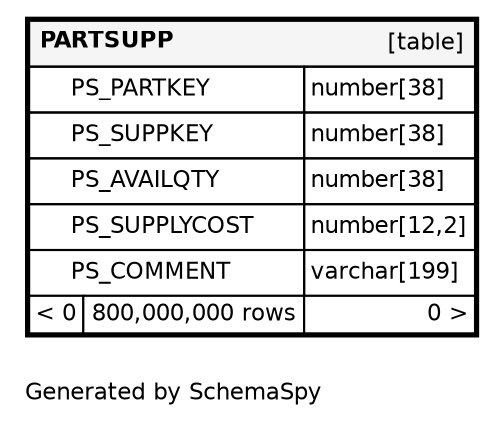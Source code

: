 digraph "oneDegreeRelationshipsDiagram" {
  graph [    rankdir="RL"    bgcolor="#ffffff"    label="\nGenerated by SchemaSpy"    labeljust="l"    nodesep="0.18"    ranksep="0.46"    fontname="Helvetica"    fontsize="11"    ration="compress"  ];  node [    fontname="Helvetica"    fontsize="11"    shape="plaintext"  ];  edge [    arrowsize="0.8"  ];
  "PARTSUPP" [
   label=<
    <TABLE BORDER="2" CELLBORDER="1" CELLSPACING="0" BGCOLOR="#ffffff">
      <TR><TD COLSPAN="4"  BGCOLOR="#f5f5f5"><TABLE BORDER="0" CELLSPACING="0"><TR><TD ALIGN="LEFT" FIXEDSIZE="TRUE" WIDTH="71" HEIGHT="16"><B>PARTSUPP</B></TD><TD ALIGN="RIGHT">[table]</TD></TR></TABLE></TD></TR>
      <TR><TD PORT="PS_PARTKEY" COLSPAN="2" ALIGN="LEFT"><TABLE BORDER="0" CELLSPACING="0" ALIGN="LEFT"><TR ALIGN="LEFT"><TD ALIGN="LEFT" FIXEDSIZE="TRUE" WIDTH="15" HEIGHT="16"></TD><TD ALIGN="LEFT" FIXEDSIZE="TRUE" WIDTH="111" HEIGHT="16">PS_PARTKEY</TD></TR></TABLE></TD><TD PORT="PS_PARTKEY.type" ALIGN="LEFT">number[38]</TD></TR>
      <TR><TD PORT="PS_SUPPKEY" COLSPAN="2" ALIGN="LEFT"><TABLE BORDER="0" CELLSPACING="0" ALIGN="LEFT"><TR ALIGN="LEFT"><TD ALIGN="LEFT" FIXEDSIZE="TRUE" WIDTH="15" HEIGHT="16"></TD><TD ALIGN="LEFT" FIXEDSIZE="TRUE" WIDTH="111" HEIGHT="16">PS_SUPPKEY</TD></TR></TABLE></TD><TD PORT="PS_SUPPKEY.type" ALIGN="LEFT">number[38]</TD></TR>
      <TR><TD PORT="PS_AVAILQTY" COLSPAN="2" ALIGN="LEFT"><TABLE BORDER="0" CELLSPACING="0" ALIGN="LEFT"><TR ALIGN="LEFT"><TD ALIGN="LEFT" FIXEDSIZE="TRUE" WIDTH="15" HEIGHT="16"></TD><TD ALIGN="LEFT" FIXEDSIZE="TRUE" WIDTH="111" HEIGHT="16">PS_AVAILQTY</TD></TR></TABLE></TD><TD PORT="PS_AVAILQTY.type" ALIGN="LEFT">number[38]</TD></TR>
      <TR><TD PORT="PS_SUPPLYCOST" COLSPAN="2" ALIGN="LEFT"><TABLE BORDER="0" CELLSPACING="0" ALIGN="LEFT"><TR ALIGN="LEFT"><TD ALIGN="LEFT" FIXEDSIZE="TRUE" WIDTH="15" HEIGHT="16"></TD><TD ALIGN="LEFT" FIXEDSIZE="TRUE" WIDTH="111" HEIGHT="16">PS_SUPPLYCOST</TD></TR></TABLE></TD><TD PORT="PS_SUPPLYCOST.type" ALIGN="LEFT">number[12,2]</TD></TR>
      <TR><TD PORT="PS_COMMENT" COLSPAN="2" ALIGN="LEFT"><TABLE BORDER="0" CELLSPACING="0" ALIGN="LEFT"><TR ALIGN="LEFT"><TD ALIGN="LEFT" FIXEDSIZE="TRUE" WIDTH="15" HEIGHT="16"></TD><TD ALIGN="LEFT" FIXEDSIZE="TRUE" WIDTH="111" HEIGHT="16">PS_COMMENT</TD></TR></TABLE></TD><TD PORT="PS_COMMENT.type" ALIGN="LEFT">varchar[199]</TD></TR>
      <TR><TD ALIGN="LEFT" BGCOLOR="#ffffff">&lt; 0</TD><TD ALIGN="RIGHT" BGCOLOR="#ffffff">800,000,000 rows</TD><TD ALIGN="RIGHT" BGCOLOR="#ffffff">0 &gt;</TD></TR>
    </TABLE>>
    URL="PARTSUPP.html"
    target="_top"
    tooltip="PARTSUPP"
  ];
}

